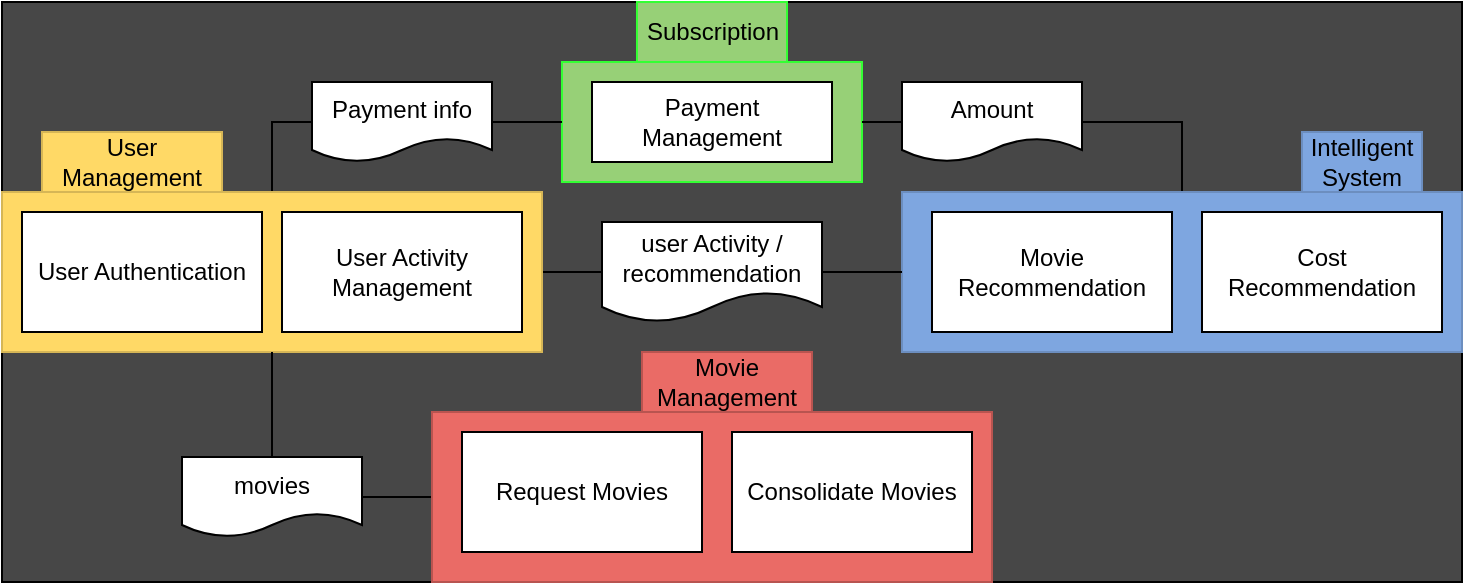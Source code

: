 <mxfile version="20.4.0" type="device"><diagram id="loQmVJjPFFSuVn26bRiQ" name="Page-1"><mxGraphModel dx="1422" dy="752" grid="1" gridSize="10" guides="1" tooltips="1" connect="1" arrows="1" fold="1" page="1" pageScale="1" pageWidth="850" pageHeight="1100" math="0" shadow="0"><root><mxCell id="0"/><mxCell id="1" parent="0"/><mxCell id="jXin0rdoggQf-47KhIFR-4" value="" style="rounded=0;whiteSpace=wrap;html=1;fillColor=#474747;" vertex="1" parent="1"><mxGeometry x="80" y="390" width="730" height="290" as="geometry"/></mxCell><mxCell id="jXin0rdoggQf-47KhIFR-5" style="edgeStyle=orthogonalEdgeStyle;rounded=0;orthogonalLoop=1;jettySize=auto;html=1;exitX=1;exitY=0.5;exitDx=0;exitDy=0;endArrow=none;endFill=0;" edge="1" parent="1" source="jXin0rdoggQf-47KhIFR-7" target="jXin0rdoggQf-47KhIFR-23"><mxGeometry relative="1" as="geometry"/></mxCell><mxCell id="jXin0rdoggQf-47KhIFR-6" style="edgeStyle=orthogonalEdgeStyle;rounded=0;orthogonalLoop=1;jettySize=auto;html=1;exitX=0.5;exitY=0;exitDx=0;exitDy=0;entryX=0;entryY=0.5;entryDx=0;entryDy=0;endArrow=none;endFill=0;" edge="1" parent="1" source="jXin0rdoggQf-47KhIFR-7" target="jXin0rdoggQf-47KhIFR-27"><mxGeometry relative="1" as="geometry"/></mxCell><mxCell id="jXin0rdoggQf-47KhIFR-7" value="" style="rounded=0;whiteSpace=wrap;html=1;fillColor=#FFD966;strokeColor=#d6b656;" vertex="1" parent="1"><mxGeometry x="80" y="485" width="270" height="80" as="geometry"/></mxCell><mxCell id="jXin0rdoggQf-47KhIFR-8" value="User Authentication" style="rounded=0;whiteSpace=wrap;html=1;" vertex="1" parent="1"><mxGeometry x="90" y="495" width="120" height="60" as="geometry"/></mxCell><mxCell id="jXin0rdoggQf-47KhIFR-9" value="User Activity Management" style="rounded=0;whiteSpace=wrap;html=1;" vertex="1" parent="1"><mxGeometry x="220" y="495" width="120" height="60" as="geometry"/></mxCell><mxCell id="jXin0rdoggQf-47KhIFR-10" style="edgeStyle=orthogonalEdgeStyle;rounded=0;orthogonalLoop=1;jettySize=auto;html=1;exitX=0;exitY=0.5;exitDx=0;exitDy=0;entryX=0.444;entryY=0.5;entryDx=0;entryDy=0;entryPerimeter=0;endArrow=none;endFill=0;" edge="1" parent="1" source="jXin0rdoggQf-47KhIFR-11" target="jXin0rdoggQf-47KhIFR-25"><mxGeometry relative="1" as="geometry"/></mxCell><mxCell id="jXin0rdoggQf-47KhIFR-11" value="" style="rounded=0;whiteSpace=wrap;html=1;fillColor=#EA6B66;strokeColor=#b85450;" vertex="1" parent="1"><mxGeometry x="295" y="595" width="280" height="85" as="geometry"/></mxCell><mxCell id="jXin0rdoggQf-47KhIFR-12" value="Request Movies" style="rounded=0;whiteSpace=wrap;html=1;" vertex="1" parent="1"><mxGeometry x="310" y="605" width="120" height="60" as="geometry"/></mxCell><mxCell id="jXin0rdoggQf-47KhIFR-13" value="Consolidate Movies" style="rounded=0;whiteSpace=wrap;html=1;" vertex="1" parent="1"><mxGeometry x="445" y="605" width="120" height="60" as="geometry"/></mxCell><mxCell id="jXin0rdoggQf-47KhIFR-14" value="" style="rounded=0;whiteSpace=wrap;html=1;fillColor=#97D077;strokeColor=#33FF33;" vertex="1" parent="1"><mxGeometry x="360" y="420" width="150" height="60" as="geometry"/></mxCell><mxCell id="jXin0rdoggQf-47KhIFR-15" style="edgeStyle=orthogonalEdgeStyle;rounded=0;orthogonalLoop=1;jettySize=auto;html=1;exitX=0.5;exitY=0;exitDx=0;exitDy=0;entryX=1;entryY=0.5;entryDx=0;entryDy=0;endArrow=none;endFill=0;" edge="1" parent="1" source="jXin0rdoggQf-47KhIFR-16" target="jXin0rdoggQf-47KhIFR-30"><mxGeometry relative="1" as="geometry"/></mxCell><mxCell id="jXin0rdoggQf-47KhIFR-16" value="" style="rounded=0;whiteSpace=wrap;html=1;fillColor=#7EA6E0;strokeColor=#6c8ebf;" vertex="1" parent="1"><mxGeometry x="530" y="485" width="280" height="80" as="geometry"/></mxCell><mxCell id="jXin0rdoggQf-47KhIFR-17" value="Movie Recommendation" style="rounded=0;whiteSpace=wrap;html=1;" vertex="1" parent="1"><mxGeometry x="545" y="495" width="120" height="60" as="geometry"/></mxCell><mxCell id="jXin0rdoggQf-47KhIFR-18" value="Cost Recommendation" style="rounded=0;whiteSpace=wrap;html=1;" vertex="1" parent="1"><mxGeometry x="680" y="495" width="120" height="60" as="geometry"/></mxCell><mxCell id="jXin0rdoggQf-47KhIFR-19" value="Intelligent System" style="text;html=1;strokeColor=#6c8ebf;fillColor=#7EA6E0;align=center;verticalAlign=middle;whiteSpace=wrap;rounded=0;" vertex="1" parent="1"><mxGeometry x="730" y="455" width="60" height="30" as="geometry"/></mxCell><mxCell id="jXin0rdoggQf-47KhIFR-20" value="User Management" style="text;html=1;strokeColor=#d6b656;fillColor=#FFD966;align=center;verticalAlign=middle;whiteSpace=wrap;rounded=0;" vertex="1" parent="1"><mxGeometry x="100" y="455" width="90" height="30" as="geometry"/></mxCell><mxCell id="jXin0rdoggQf-47KhIFR-21" value="Movie Management" style="text;html=1;strokeColor=#b85450;fillColor=#EA6B66;align=center;verticalAlign=middle;whiteSpace=wrap;rounded=0;" vertex="1" parent="1"><mxGeometry x="400" y="565" width="85" height="30" as="geometry"/></mxCell><mxCell id="jXin0rdoggQf-47KhIFR-22" style="edgeStyle=orthogonalEdgeStyle;rounded=0;orthogonalLoop=1;jettySize=auto;html=1;exitX=1;exitY=0.5;exitDx=0;exitDy=0;entryX=0;entryY=0.5;entryDx=0;entryDy=0;endArrow=none;endFill=0;" edge="1" parent="1" source="jXin0rdoggQf-47KhIFR-23" target="jXin0rdoggQf-47KhIFR-16"><mxGeometry relative="1" as="geometry"/></mxCell><mxCell id="jXin0rdoggQf-47KhIFR-23" value="user Activity / recommendation" style="shape=document;whiteSpace=wrap;html=1;boundedLbl=1;" vertex="1" parent="1"><mxGeometry x="380" y="500" width="110" height="50" as="geometry"/></mxCell><mxCell id="jXin0rdoggQf-47KhIFR-24" style="edgeStyle=orthogonalEdgeStyle;rounded=0;orthogonalLoop=1;jettySize=auto;html=1;exitX=0.5;exitY=0;exitDx=0;exitDy=0;endArrow=none;endFill=0;" edge="1" parent="1" source="jXin0rdoggQf-47KhIFR-25" target="jXin0rdoggQf-47KhIFR-7"><mxGeometry relative="1" as="geometry"/></mxCell><mxCell id="jXin0rdoggQf-47KhIFR-25" value="movies" style="shape=document;whiteSpace=wrap;html=1;boundedLbl=1;" vertex="1" parent="1"><mxGeometry x="170" y="617.5" width="90" height="40" as="geometry"/></mxCell><mxCell id="jXin0rdoggQf-47KhIFR-26" style="edgeStyle=orthogonalEdgeStyle;rounded=0;orthogonalLoop=1;jettySize=auto;html=1;exitX=1;exitY=0.5;exitDx=0;exitDy=0;endArrow=none;endFill=0;" edge="1" parent="1" source="jXin0rdoggQf-47KhIFR-27" target="jXin0rdoggQf-47KhIFR-14"><mxGeometry relative="1" as="geometry"/></mxCell><mxCell id="jXin0rdoggQf-47KhIFR-27" value="Payment info" style="shape=document;whiteSpace=wrap;html=1;boundedLbl=1;" vertex="1" parent="1"><mxGeometry x="235" y="430" width="90" height="40" as="geometry"/></mxCell><mxCell id="jXin0rdoggQf-47KhIFR-28" value="Subscription" style="text;html=1;strokeColor=#33FF33;fillColor=#97D077;align=center;verticalAlign=middle;whiteSpace=wrap;rounded=0;" vertex="1" parent="1"><mxGeometry x="397.5" y="390" width="75" height="30" as="geometry"/></mxCell><mxCell id="jXin0rdoggQf-47KhIFR-29" style="edgeStyle=orthogonalEdgeStyle;rounded=0;orthogonalLoop=1;jettySize=auto;html=1;exitX=0;exitY=0.5;exitDx=0;exitDy=0;entryX=1;entryY=0.5;entryDx=0;entryDy=0;endArrow=none;endFill=0;" edge="1" parent="1" source="jXin0rdoggQf-47KhIFR-30" target="jXin0rdoggQf-47KhIFR-14"><mxGeometry relative="1" as="geometry"/></mxCell><mxCell id="jXin0rdoggQf-47KhIFR-30" value="Amount" style="shape=document;whiteSpace=wrap;html=1;boundedLbl=1;" vertex="1" parent="1"><mxGeometry x="530" y="430" width="90" height="40" as="geometry"/></mxCell><mxCell id="jXin0rdoggQf-47KhIFR-31" value="Payment Management" style="rounded=0;whiteSpace=wrap;html=1;" vertex="1" parent="1"><mxGeometry x="375" y="430" width="120" height="40" as="geometry"/></mxCell></root></mxGraphModel></diagram></mxfile>